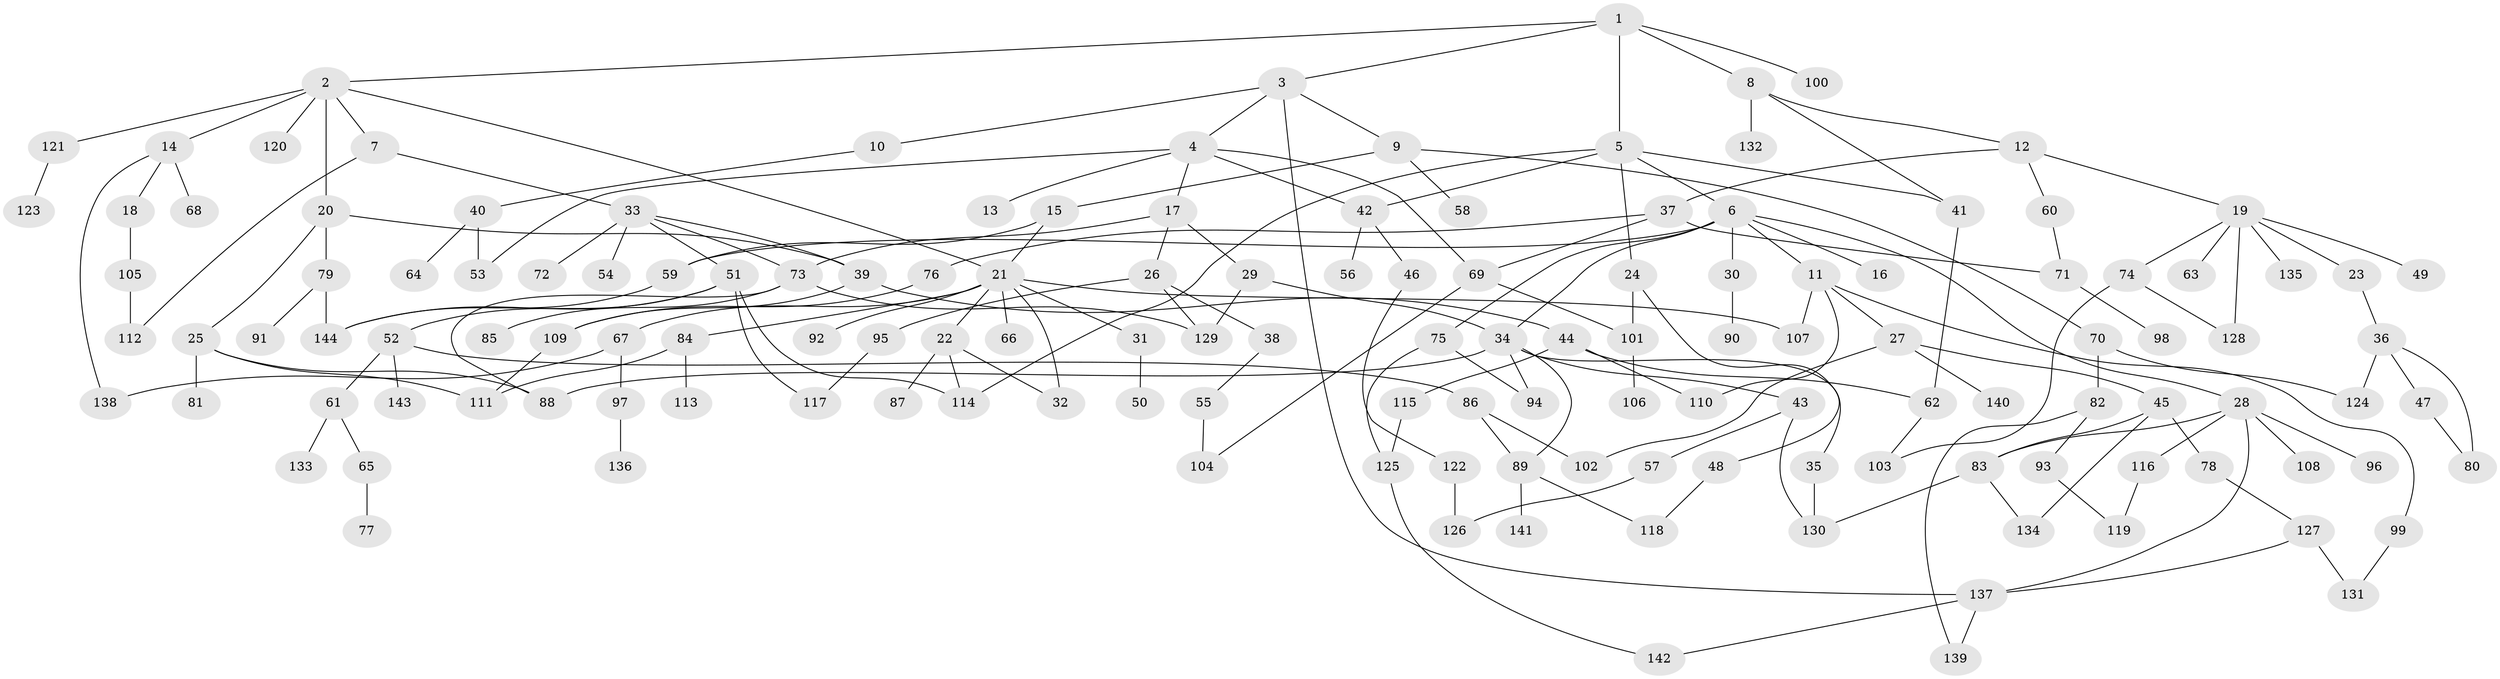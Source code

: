 // Generated by graph-tools (version 1.1) at 2025/49/03/09/25 03:49:17]
// undirected, 144 vertices, 193 edges
graph export_dot {
graph [start="1"]
  node [color=gray90,style=filled];
  1;
  2;
  3;
  4;
  5;
  6;
  7;
  8;
  9;
  10;
  11;
  12;
  13;
  14;
  15;
  16;
  17;
  18;
  19;
  20;
  21;
  22;
  23;
  24;
  25;
  26;
  27;
  28;
  29;
  30;
  31;
  32;
  33;
  34;
  35;
  36;
  37;
  38;
  39;
  40;
  41;
  42;
  43;
  44;
  45;
  46;
  47;
  48;
  49;
  50;
  51;
  52;
  53;
  54;
  55;
  56;
  57;
  58;
  59;
  60;
  61;
  62;
  63;
  64;
  65;
  66;
  67;
  68;
  69;
  70;
  71;
  72;
  73;
  74;
  75;
  76;
  77;
  78;
  79;
  80;
  81;
  82;
  83;
  84;
  85;
  86;
  87;
  88;
  89;
  90;
  91;
  92;
  93;
  94;
  95;
  96;
  97;
  98;
  99;
  100;
  101;
  102;
  103;
  104;
  105;
  106;
  107;
  108;
  109;
  110;
  111;
  112;
  113;
  114;
  115;
  116;
  117;
  118;
  119;
  120;
  121;
  122;
  123;
  124;
  125;
  126;
  127;
  128;
  129;
  130;
  131;
  132;
  133;
  134;
  135;
  136;
  137;
  138;
  139;
  140;
  141;
  142;
  143;
  144;
  1 -- 2;
  1 -- 3;
  1 -- 5;
  1 -- 8;
  1 -- 100;
  2 -- 7;
  2 -- 14;
  2 -- 20;
  2 -- 120;
  2 -- 121;
  2 -- 21;
  3 -- 4;
  3 -- 9;
  3 -- 10;
  3 -- 137;
  4 -- 13;
  4 -- 17;
  4 -- 53;
  4 -- 69;
  4 -- 42;
  5 -- 6;
  5 -- 24;
  5 -- 41;
  5 -- 42;
  5 -- 114;
  6 -- 11;
  6 -- 16;
  6 -- 28;
  6 -- 30;
  6 -- 75;
  6 -- 59;
  6 -- 34;
  7 -- 33;
  7 -- 112;
  8 -- 12;
  8 -- 132;
  8 -- 41;
  9 -- 15;
  9 -- 58;
  9 -- 70;
  10 -- 40;
  11 -- 27;
  11 -- 99;
  11 -- 107;
  11 -- 110;
  12 -- 19;
  12 -- 37;
  12 -- 60;
  14 -- 18;
  14 -- 68;
  14 -- 138;
  15 -- 21;
  15 -- 59;
  17 -- 26;
  17 -- 29;
  17 -- 73;
  18 -- 105;
  19 -- 23;
  19 -- 49;
  19 -- 63;
  19 -- 74;
  19 -- 135;
  19 -- 128;
  20 -- 25;
  20 -- 39;
  20 -- 79;
  21 -- 22;
  21 -- 31;
  21 -- 66;
  21 -- 67;
  21 -- 84;
  21 -- 92;
  21 -- 107;
  21 -- 32;
  22 -- 32;
  22 -- 87;
  22 -- 114;
  23 -- 36;
  24 -- 48;
  24 -- 101;
  25 -- 81;
  25 -- 88;
  25 -- 111;
  26 -- 38;
  26 -- 95;
  26 -- 129;
  27 -- 45;
  27 -- 140;
  27 -- 102;
  28 -- 83;
  28 -- 96;
  28 -- 108;
  28 -- 116;
  28 -- 137;
  29 -- 34;
  29 -- 129;
  30 -- 90;
  31 -- 50;
  33 -- 51;
  33 -- 54;
  33 -- 72;
  33 -- 73;
  33 -- 39;
  34 -- 35;
  34 -- 43;
  34 -- 89;
  34 -- 94;
  34 -- 88;
  35 -- 130;
  36 -- 47;
  36 -- 80;
  36 -- 124;
  37 -- 69;
  37 -- 71;
  37 -- 76;
  38 -- 55;
  39 -- 44;
  39 -- 109;
  40 -- 64;
  40 -- 53;
  41 -- 62;
  42 -- 46;
  42 -- 56;
  43 -- 57;
  43 -- 130;
  44 -- 110;
  44 -- 115;
  44 -- 62;
  45 -- 78;
  45 -- 134;
  45 -- 83;
  46 -- 122;
  47 -- 80;
  48 -- 118;
  51 -- 52;
  51 -- 144;
  51 -- 114;
  51 -- 117;
  52 -- 61;
  52 -- 86;
  52 -- 143;
  55 -- 104;
  57 -- 126;
  59 -- 144;
  60 -- 71;
  61 -- 65;
  61 -- 133;
  62 -- 103;
  65 -- 77;
  67 -- 97;
  67 -- 138;
  69 -- 101;
  69 -- 104;
  70 -- 82;
  70 -- 124;
  71 -- 98;
  73 -- 85;
  73 -- 129;
  73 -- 88;
  74 -- 103;
  74 -- 128;
  75 -- 94;
  75 -- 125;
  76 -- 109;
  78 -- 127;
  79 -- 91;
  79 -- 144;
  82 -- 93;
  82 -- 139;
  83 -- 134;
  83 -- 130;
  84 -- 113;
  84 -- 111;
  86 -- 102;
  86 -- 89;
  89 -- 118;
  89 -- 141;
  93 -- 119;
  95 -- 117;
  97 -- 136;
  99 -- 131;
  101 -- 106;
  105 -- 112;
  109 -- 111;
  115 -- 125;
  116 -- 119;
  121 -- 123;
  122 -- 126;
  125 -- 142;
  127 -- 131;
  127 -- 137;
  137 -- 139;
  137 -- 142;
}
